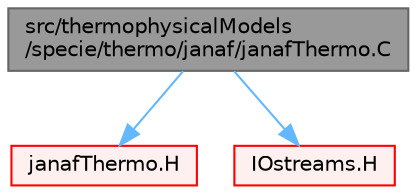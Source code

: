 digraph "src/thermophysicalModels/specie/thermo/janaf/janafThermo.C"
{
 // LATEX_PDF_SIZE
  bgcolor="transparent";
  edge [fontname=Helvetica,fontsize=10,labelfontname=Helvetica,labelfontsize=10];
  node [fontname=Helvetica,fontsize=10,shape=box,height=0.2,width=0.4];
  Node1 [id="Node000001",label="src/thermophysicalModels\l/specie/thermo/janaf/janafThermo.C",height=0.2,width=0.4,color="gray40", fillcolor="grey60", style="filled", fontcolor="black",tooltip=" "];
  Node1 -> Node2 [id="edge1_Node000001_Node000002",color="steelblue1",style="solid",tooltip=" "];
  Node2 [id="Node000002",label="janafThermo.H",height=0.2,width=0.4,color="red", fillcolor="#FFF0F0", style="filled",URL="$janafThermo_8H.html",tooltip=" "];
  Node1 -> Node139 [id="edge2_Node000001_Node000139",color="steelblue1",style="solid",tooltip=" "];
  Node139 [id="Node000139",label="IOstreams.H",height=0.2,width=0.4,color="red", fillcolor="#FFF0F0", style="filled",URL="$IOstreams_8H.html",tooltip="Useful combination of include files which define Sin, Sout and Serr and the use of IO streams general..."];
}
